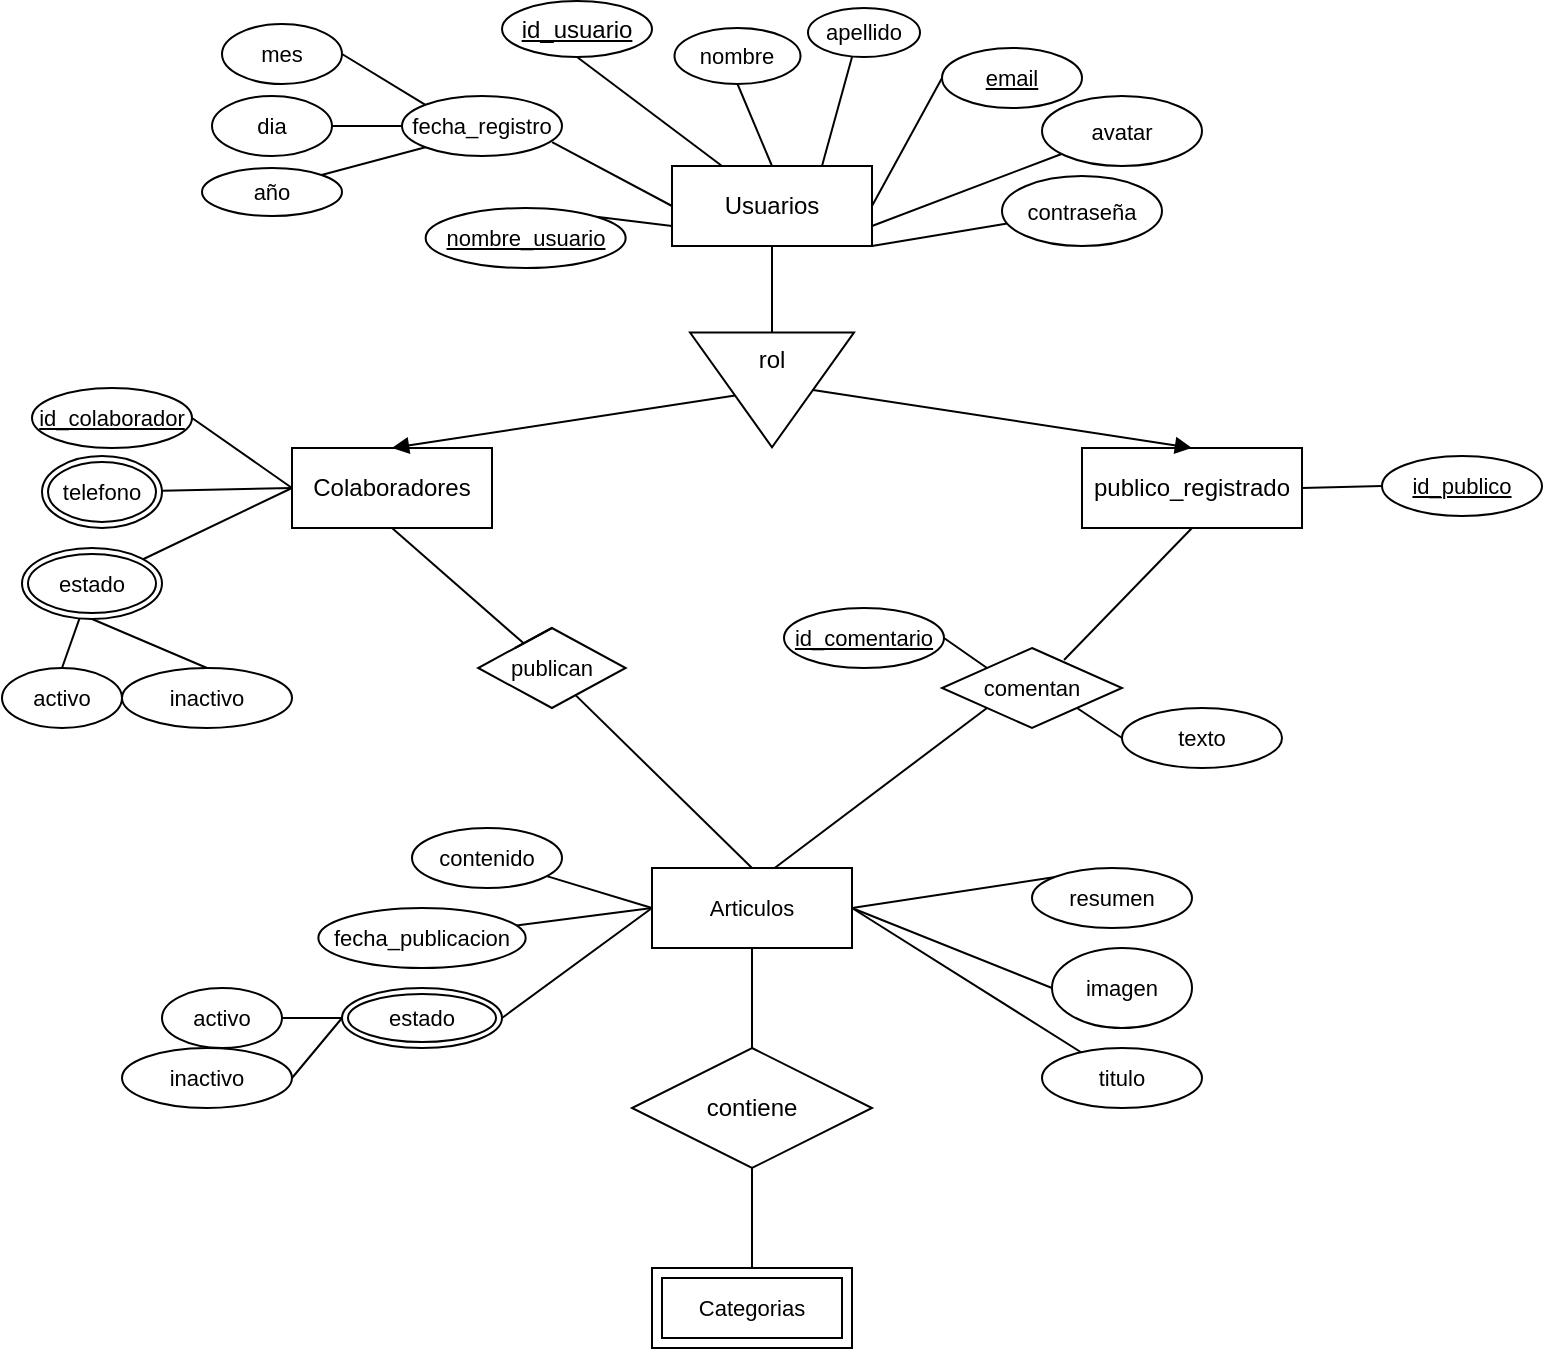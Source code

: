 <mxfile version="21.3.4" type="github">
  <diagram id="R2lEEEUBdFMjLlhIrx00" name="Page-1">
    <mxGraphModel dx="663" dy="1574" grid="1" gridSize="10" guides="1" tooltips="1" connect="1" arrows="0" fold="1" page="1" pageScale="1" pageWidth="850" pageHeight="1100" math="0" shadow="0" extFonts="Permanent Marker^https://fonts.googleapis.com/css?family=Permanent+Marker">
      <root>
        <mxCell id="0" />
        <mxCell id="1" parent="0" />
        <mxCell id="G-78G9HvQrEz_k5AtjZF-8" style="edgeStyle=orthogonalEdgeStyle;rounded=0;orthogonalLoop=1;jettySize=auto;html=1;exitX=0.5;exitY=1;exitDx=0;exitDy=0;entryX=0;entryY=0.5;entryDx=0;entryDy=0;endArrow=none;endFill=0;" parent="1" source="G-78G9HvQrEz_k5AtjZF-1" target="G-78G9HvQrEz_k5AtjZF-5" edge="1">
          <mxGeometry relative="1" as="geometry" />
        </mxCell>
        <mxCell id="G-78G9HvQrEz_k5AtjZF-10" style="rounded=0;orthogonalLoop=1;jettySize=auto;html=1;exitX=0.5;exitY=1;exitDx=0;exitDy=0;endArrow=none;endFill=0;entryX=0.25;entryY=0;entryDx=0;entryDy=0;" parent="1" source="G-78G9HvQrEz_k5AtjZF-9" target="G-78G9HvQrEz_k5AtjZF-1" edge="1">
          <mxGeometry relative="1" as="geometry">
            <mxPoint x="420" y="35" as="targetPoint" />
          </mxGeometry>
        </mxCell>
        <mxCell id="G-78G9HvQrEz_k5AtjZF-12" style="edgeStyle=none;shape=connector;rounded=0;orthogonalLoop=1;jettySize=auto;html=1;exitX=0.5;exitY=0;exitDx=0;exitDy=0;entryX=0.5;entryY=1;entryDx=0;entryDy=0;labelBackgroundColor=default;strokeColor=default;fontFamily=Helvetica;fontSize=11;fontColor=default;endArrow=none;endFill=0;" parent="1" source="G-78G9HvQrEz_k5AtjZF-1" target="G-78G9HvQrEz_k5AtjZF-11" edge="1">
          <mxGeometry relative="1" as="geometry" />
        </mxCell>
        <mxCell id="G-78G9HvQrEz_k5AtjZF-14" style="edgeStyle=none;shape=connector;rounded=0;orthogonalLoop=1;jettySize=auto;html=1;exitX=0.75;exitY=0;exitDx=0;exitDy=0;entryX=0.393;entryY=1;entryDx=0;entryDy=0;entryPerimeter=0;labelBackgroundColor=default;strokeColor=default;fontFamily=Helvetica;fontSize=11;fontColor=default;endArrow=none;endFill=0;" parent="1" source="G-78G9HvQrEz_k5AtjZF-1" target="G-78G9HvQrEz_k5AtjZF-13" edge="1">
          <mxGeometry relative="1" as="geometry" />
        </mxCell>
        <mxCell id="G-78G9HvQrEz_k5AtjZF-20" style="edgeStyle=none;shape=connector;rounded=0;orthogonalLoop=1;jettySize=auto;html=1;exitX=0;exitY=0.5;exitDx=0;exitDy=0;labelBackgroundColor=default;strokeColor=default;fontFamily=Helvetica;fontSize=11;fontColor=default;endArrow=none;endFill=0;" parent="1" source="G-78G9HvQrEz_k5AtjZF-2" target="G-78G9HvQrEz_k5AtjZF-19" edge="1">
          <mxGeometry relative="1" as="geometry" />
        </mxCell>
        <mxCell id="G-78G9HvQrEz_k5AtjZF-22" style="edgeStyle=none;shape=connector;rounded=0;orthogonalLoop=1;jettySize=auto;html=1;labelBackgroundColor=default;strokeColor=default;fontFamily=Helvetica;fontSize=11;fontColor=default;endArrow=none;endFill=0;exitX=0;exitY=0.5;exitDx=0;exitDy=0;" parent="1" source="G-78G9HvQrEz_k5AtjZF-2" target="G-78G9HvQrEz_k5AtjZF-21" edge="1">
          <mxGeometry relative="1" as="geometry">
            <mxPoint x="340" y="80" as="sourcePoint" />
          </mxGeometry>
        </mxCell>
        <mxCell id="G-78G9HvQrEz_k5AtjZF-24" style="edgeStyle=none;shape=connector;rounded=0;orthogonalLoop=1;jettySize=auto;html=1;exitX=1;exitY=0.5;exitDx=0;exitDy=0;entryX=0;entryY=0.5;entryDx=0;entryDy=0;labelBackgroundColor=default;strokeColor=default;fontFamily=Helvetica;fontSize=11;fontColor=default;endArrow=none;endFill=0;" parent="1" source="G-78G9HvQrEz_k5AtjZF-1" target="G-78G9HvQrEz_k5AtjZF-23" edge="1">
          <mxGeometry relative="1" as="geometry" />
        </mxCell>
        <mxCell id="G-78G9HvQrEz_k5AtjZF-27" style="edgeStyle=none;shape=connector;rounded=0;orthogonalLoop=1;jettySize=auto;html=1;exitX=0;exitY=0.5;exitDx=0;exitDy=0;entryX=0.938;entryY=0.767;entryDx=0;entryDy=0;entryPerimeter=0;labelBackgroundColor=default;strokeColor=default;fontFamily=Helvetica;fontSize=11;fontColor=default;endArrow=none;endFill=0;" parent="1" source="G-78G9HvQrEz_k5AtjZF-1" target="G-78G9HvQrEz_k5AtjZF-26" edge="1">
          <mxGeometry relative="1" as="geometry" />
        </mxCell>
        <mxCell id="G-78G9HvQrEz_k5AtjZF-35" style="edgeStyle=none;shape=connector;rounded=0;orthogonalLoop=1;jettySize=auto;html=1;exitX=1;exitY=0.75;exitDx=0;exitDy=0;labelBackgroundColor=default;strokeColor=default;fontFamily=Helvetica;fontSize=11;fontColor=default;endArrow=none;endFill=0;" parent="1" source="G-78G9HvQrEz_k5AtjZF-1" target="G-78G9HvQrEz_k5AtjZF-34" edge="1">
          <mxGeometry relative="1" as="geometry" />
        </mxCell>
        <mxCell id="G-78G9HvQrEz_k5AtjZF-39" style="edgeStyle=none;shape=connector;rounded=0;orthogonalLoop=1;jettySize=auto;html=1;exitX=0;exitY=0.75;exitDx=0;exitDy=0;entryX=1;entryY=0;entryDx=0;entryDy=0;labelBackgroundColor=default;strokeColor=default;fontFamily=Helvetica;fontSize=11;fontColor=default;endArrow=none;endFill=0;" parent="1" source="G-78G9HvQrEz_k5AtjZF-1" target="G-78G9HvQrEz_k5AtjZF-38" edge="1">
          <mxGeometry relative="1" as="geometry" />
        </mxCell>
        <mxCell id="G-78G9HvQrEz_k5AtjZF-45" style="edgeStyle=none;shape=connector;rounded=0;orthogonalLoop=1;jettySize=auto;html=1;exitX=1;exitY=1;exitDx=0;exitDy=0;labelBackgroundColor=default;strokeColor=default;fontFamily=Helvetica;fontSize=11;fontColor=default;endArrow=none;endFill=0;" parent="1" source="G-78G9HvQrEz_k5AtjZF-1" target="G-78G9HvQrEz_k5AtjZF-44" edge="1">
          <mxGeometry relative="1" as="geometry" />
        </mxCell>
        <mxCell id="G-78G9HvQrEz_k5AtjZF-1" value="Usuarios" style="whiteSpace=wrap;html=1;align=center;" parent="1" vertex="1">
          <mxGeometry x="345" y="79" width="100" height="40" as="geometry" />
        </mxCell>
        <mxCell id="G-78G9HvQrEz_k5AtjZF-17" style="edgeStyle=none;shape=connector;rounded=0;orthogonalLoop=1;jettySize=auto;html=1;exitX=0.648;exitY=0.817;exitDx=0;exitDy=0;entryX=0.5;entryY=0;entryDx=0;entryDy=0;labelBackgroundColor=default;strokeColor=default;fontFamily=Helvetica;fontSize=11;fontColor=default;endArrow=none;endFill=0;exitPerimeter=0;" parent="1" source="G-78G9HvQrEz_k5AtjZF-47" target="G-78G9HvQrEz_k5AtjZF-16" edge="1">
          <mxGeometry relative="1" as="geometry" />
        </mxCell>
        <mxCell id="m0Y3ykSrjnnwdMNcB-pi-7" style="edgeStyle=none;shape=connector;rounded=0;orthogonalLoop=1;jettySize=auto;html=1;exitX=0;exitY=0.5;exitDx=0;exitDy=0;entryX=1;entryY=0.5;entryDx=0;entryDy=0;labelBackgroundColor=default;strokeColor=default;fontFamily=Helvetica;fontSize=11;fontColor=default;endArrow=none;endFill=0;" parent="1" source="G-78G9HvQrEz_k5AtjZF-2" target="m0Y3ykSrjnnwdMNcB-pi-6" edge="1">
          <mxGeometry relative="1" as="geometry" />
        </mxCell>
        <mxCell id="G-78G9HvQrEz_k5AtjZF-2" value="Colaboradores" style="whiteSpace=wrap;html=1;align=center;" parent="1" vertex="1">
          <mxGeometry x="155" y="220" width="100" height="40" as="geometry" />
        </mxCell>
        <mxCell id="m0Y3ykSrjnnwdMNcB-pi-2" style="rounded=0;orthogonalLoop=1;jettySize=auto;html=1;exitX=0;exitY=1;exitDx=0;exitDy=0;endArrow=none;endFill=0;entryX=0.6;entryY=0.025;entryDx=0;entryDy=0;entryPerimeter=0;" parent="1" source="m0Y3ykSrjnnwdMNcB-pi-3" target="G-78G9HvQrEz_k5AtjZF-16" edge="1">
          <mxGeometry relative="1" as="geometry" />
        </mxCell>
        <mxCell id="m0Y3ykSrjnnwdMNcB-pi-9" style="edgeStyle=none;shape=connector;rounded=0;orthogonalLoop=1;jettySize=auto;html=1;exitX=1;exitY=0.5;exitDx=0;exitDy=0;entryX=0;entryY=0.5;entryDx=0;entryDy=0;labelBackgroundColor=default;strokeColor=default;fontFamily=Helvetica;fontSize=11;fontColor=default;endArrow=none;endFill=0;" parent="1" source="G-78G9HvQrEz_k5AtjZF-4" target="m0Y3ykSrjnnwdMNcB-pi-8" edge="1">
          <mxGeometry relative="1" as="geometry" />
        </mxCell>
        <mxCell id="G-78G9HvQrEz_k5AtjZF-4" value="publico_registrado" style="whiteSpace=wrap;html=1;align=center;" parent="1" vertex="1">
          <mxGeometry x="550" y="220" width="110" height="40" as="geometry" />
        </mxCell>
        <mxCell id="G-78G9HvQrEz_k5AtjZF-5" value="rol" style="triangle;rotation=90;verticalAlign=top;align=center;labelPosition=center;verticalLabelPosition=middle;html=1;whiteSpace=wrap;spacing=2;spacingBottom=5;spacingLeft=0;spacingRight=0;fontSize=12;horizontal=0;spacingTop=0;" parent="1" vertex="1">
          <mxGeometry x="366.34" y="150" width="57.32" height="81.94" as="geometry" />
        </mxCell>
        <mxCell id="G-78G9HvQrEz_k5AtjZF-6" value="" style="endArrow=none;html=1;rounded=0;exitX=0.5;exitY=0;exitDx=0;exitDy=0;endFill=0;startArrow=block;startFill=1;" parent="1" source="G-78G9HvQrEz_k5AtjZF-2" target="G-78G9HvQrEz_k5AtjZF-5" edge="1">
          <mxGeometry width="50" height="50" relative="1" as="geometry">
            <mxPoint x="490" y="281" as="sourcePoint" />
            <mxPoint x="540" y="231" as="targetPoint" />
          </mxGeometry>
        </mxCell>
        <mxCell id="G-78G9HvQrEz_k5AtjZF-7" value="" style="endArrow=block;html=1;rounded=0;exitX=0.5;exitY=0;exitDx=0;exitDy=0;entryX=0.5;entryY=0;entryDx=0;entryDy=0;endFill=1;" parent="1" source="G-78G9HvQrEz_k5AtjZF-5" target="G-78G9HvQrEz_k5AtjZF-4" edge="1">
          <mxGeometry width="50" height="50" relative="1" as="geometry">
            <mxPoint x="490" y="281" as="sourcePoint" />
            <mxPoint x="540" y="231" as="targetPoint" />
          </mxGeometry>
        </mxCell>
        <mxCell id="G-78G9HvQrEz_k5AtjZF-9" value="id_usuario" style="ellipse;whiteSpace=wrap;html=1;align=center;fontStyle=4;" parent="1" vertex="1">
          <mxGeometry x="260" y="-3.5" width="75" height="28" as="geometry" />
        </mxCell>
        <mxCell id="G-78G9HvQrEz_k5AtjZF-11" value="nombre" style="ellipse;whiteSpace=wrap;html=1;align=center;fontFamily=Helvetica;fontSize=11;fontColor=default;" parent="1" vertex="1">
          <mxGeometry x="346.25" y="10" width="63" height="28" as="geometry" />
        </mxCell>
        <mxCell id="G-78G9HvQrEz_k5AtjZF-13" value="apellido" style="ellipse;whiteSpace=wrap;html=1;align=center;fontFamily=Helvetica;fontSize=11;fontColor=default;" parent="1" vertex="1">
          <mxGeometry x="413" width="56" height="24.5" as="geometry" />
        </mxCell>
        <mxCell id="G-78G9HvQrEz_k5AtjZF-55" style="edgeStyle=none;shape=connector;rounded=0;orthogonalLoop=1;jettySize=auto;html=1;labelBackgroundColor=default;strokeColor=default;fontFamily=Helvetica;fontSize=11;fontColor=default;endArrow=none;endFill=0;exitX=0;exitY=0.5;exitDx=0;exitDy=0;" parent="1" source="G-78G9HvQrEz_k5AtjZF-16" target="G-78G9HvQrEz_k5AtjZF-51" edge="1">
          <mxGeometry relative="1" as="geometry" />
        </mxCell>
        <mxCell id="G-78G9HvQrEz_k5AtjZF-56" style="edgeStyle=none;shape=connector;rounded=0;orthogonalLoop=1;jettySize=auto;html=1;exitX=1;exitY=0.5;exitDx=0;exitDy=0;labelBackgroundColor=default;strokeColor=default;fontFamily=Helvetica;fontSize=11;fontColor=default;endArrow=none;endFill=0;" parent="1" source="G-78G9HvQrEz_k5AtjZF-16" target="G-78G9HvQrEz_k5AtjZF-52" edge="1">
          <mxGeometry relative="1" as="geometry" />
        </mxCell>
        <mxCell id="G-78G9HvQrEz_k5AtjZF-57" style="edgeStyle=none;shape=connector;rounded=0;orthogonalLoop=1;jettySize=auto;html=1;entryX=0.39;entryY=0.05;entryDx=0;entryDy=0;entryPerimeter=0;labelBackgroundColor=default;strokeColor=default;fontFamily=Helvetica;fontSize=11;fontColor=default;endArrow=none;endFill=0;exitX=1;exitY=0.5;exitDx=0;exitDy=0;" parent="1" source="G-78G9HvQrEz_k5AtjZF-16" target="G-78G9HvQrEz_k5AtjZF-54" edge="1">
          <mxGeometry relative="1" as="geometry">
            <mxPoint x="440" y="390" as="sourcePoint" />
          </mxGeometry>
        </mxCell>
        <mxCell id="m0Y3ykSrjnnwdMNcB-pi-1" style="rounded=0;orthogonalLoop=1;jettySize=auto;html=1;exitX=0.5;exitY=1;exitDx=0;exitDy=0;entryX=0.5;entryY=0;entryDx=0;entryDy=0;endArrow=none;endFill=0;" parent="1" source="G-78G9HvQrEz_k5AtjZF-16" target="G-78G9HvQrEz_k5AtjZF-18" edge="1">
          <mxGeometry relative="1" as="geometry" />
        </mxCell>
        <mxCell id="G-78G9HvQrEz_k5AtjZF-16" value="Articulos" style="whiteSpace=wrap;html=1;align=center;fontFamily=Helvetica;fontSize=11;fontColor=default;" parent="1" vertex="1">
          <mxGeometry x="335" y="430" width="100" height="40" as="geometry" />
        </mxCell>
        <mxCell id="G-78G9HvQrEz_k5AtjZF-18" value="Categorias" style="shape=ext;margin=3;double=1;whiteSpace=wrap;html=1;align=center;fontFamily=Helvetica;fontSize=11;fontColor=default;" parent="1" vertex="1">
          <mxGeometry x="335" y="630" width="100" height="40" as="geometry" />
        </mxCell>
        <mxCell id="G-78G9HvQrEz_k5AtjZF-19" value="telefono" style="ellipse;shape=doubleEllipse;margin=3;whiteSpace=wrap;html=1;align=center;fontFamily=Helvetica;fontSize=11;fontColor=default;" parent="1" vertex="1">
          <mxGeometry x="30" y="224" width="60" height="36" as="geometry" />
        </mxCell>
        <mxCell id="G-78G9HvQrEz_k5AtjZF-21" value="estado" style="ellipse;shape=doubleEllipse;margin=3;whiteSpace=wrap;html=1;align=center;fontFamily=Helvetica;fontSize=11;fontColor=default;" parent="1" vertex="1">
          <mxGeometry x="20" y="270" width="70" height="35.5" as="geometry" />
        </mxCell>
        <mxCell id="G-78G9HvQrEz_k5AtjZF-23" value="email" style="ellipse;whiteSpace=wrap;html=1;align=center;fontFamily=Helvetica;fontSize=11;fontColor=default;fontStyle=4" parent="1" vertex="1">
          <mxGeometry x="480" y="20" width="70" height="30" as="geometry" />
        </mxCell>
        <mxCell id="G-78G9HvQrEz_k5AtjZF-25" style="edgeStyle=none;shape=connector;rounded=0;orthogonalLoop=1;jettySize=auto;html=1;exitX=0;exitY=0.5;exitDx=0;exitDy=0;entryX=0;entryY=0.25;entryDx=0;entryDy=0;labelBackgroundColor=default;strokeColor=default;fontFamily=Helvetica;fontSize=11;fontColor=default;endArrow=none;endFill=0;" parent="1" source="G-78G9HvQrEz_k5AtjZF-1" target="G-78G9HvQrEz_k5AtjZF-1" edge="1">
          <mxGeometry relative="1" as="geometry" />
        </mxCell>
        <mxCell id="G-78G9HvQrEz_k5AtjZF-31" style="edgeStyle=none;shape=connector;rounded=0;orthogonalLoop=1;jettySize=auto;html=1;exitX=0;exitY=1;exitDx=0;exitDy=0;entryX=1;entryY=0;entryDx=0;entryDy=0;labelBackgroundColor=default;strokeColor=default;fontFamily=Helvetica;fontSize=11;fontColor=default;endArrow=none;endFill=0;" parent="1" source="G-78G9HvQrEz_k5AtjZF-26" target="G-78G9HvQrEz_k5AtjZF-30" edge="1">
          <mxGeometry relative="1" as="geometry" />
        </mxCell>
        <mxCell id="G-78G9HvQrEz_k5AtjZF-32" style="edgeStyle=none;shape=connector;rounded=0;orthogonalLoop=1;jettySize=auto;html=1;exitX=0;exitY=0.5;exitDx=0;exitDy=0;labelBackgroundColor=default;strokeColor=default;fontFamily=Helvetica;fontSize=11;fontColor=default;endArrow=none;endFill=0;" parent="1" source="G-78G9HvQrEz_k5AtjZF-26" target="G-78G9HvQrEz_k5AtjZF-29" edge="1">
          <mxGeometry relative="1" as="geometry" />
        </mxCell>
        <mxCell id="G-78G9HvQrEz_k5AtjZF-33" style="edgeStyle=none;shape=connector;rounded=0;orthogonalLoop=1;jettySize=auto;html=1;exitX=0;exitY=0;exitDx=0;exitDy=0;entryX=1;entryY=0.5;entryDx=0;entryDy=0;labelBackgroundColor=default;strokeColor=default;fontFamily=Helvetica;fontSize=11;fontColor=default;endArrow=none;endFill=0;" parent="1" source="G-78G9HvQrEz_k5AtjZF-26" target="G-78G9HvQrEz_k5AtjZF-28" edge="1">
          <mxGeometry relative="1" as="geometry" />
        </mxCell>
        <mxCell id="G-78G9HvQrEz_k5AtjZF-26" value="fecha_registro" style="ellipse;whiteSpace=wrap;html=1;align=center;fontFamily=Helvetica;fontSize=11;fontColor=default;" parent="1" vertex="1">
          <mxGeometry x="210" y="44" width="80" height="30" as="geometry" />
        </mxCell>
        <mxCell id="G-78G9HvQrEz_k5AtjZF-28" value="mes" style="ellipse;whiteSpace=wrap;html=1;align=center;fontFamily=Helvetica;fontSize=11;fontColor=default;" parent="1" vertex="1">
          <mxGeometry x="120" y="8" width="60" height="30" as="geometry" />
        </mxCell>
        <mxCell id="G-78G9HvQrEz_k5AtjZF-29" value="dia" style="ellipse;whiteSpace=wrap;html=1;align=center;fontFamily=Helvetica;fontSize=11;fontColor=default;" parent="1" vertex="1">
          <mxGeometry x="115" y="44" width="60" height="30" as="geometry" />
        </mxCell>
        <mxCell id="G-78G9HvQrEz_k5AtjZF-30" value="año" style="ellipse;whiteSpace=wrap;html=1;align=center;fontFamily=Helvetica;fontSize=11;fontColor=default;" parent="1" vertex="1">
          <mxGeometry x="110" y="80" width="70" height="24" as="geometry" />
        </mxCell>
        <mxCell id="G-78G9HvQrEz_k5AtjZF-34" value="avatar" style="ellipse;whiteSpace=wrap;html=1;align=center;fontFamily=Helvetica;fontSize=11;fontColor=default;" parent="1" vertex="1">
          <mxGeometry x="530" y="44" width="80" height="35" as="geometry" />
        </mxCell>
        <mxCell id="G-78G9HvQrEz_k5AtjZF-38" value="nombre_usuario" style="ellipse;whiteSpace=wrap;html=1;align=center;fontStyle=4;fontFamily=Helvetica;fontSize=11;fontColor=default;" parent="1" vertex="1">
          <mxGeometry x="221.83" y="100" width="100" height="30" as="geometry" />
        </mxCell>
        <mxCell id="G-78G9HvQrEz_k5AtjZF-44" value="contraseña" style="ellipse;whiteSpace=wrap;html=1;align=center;fontFamily=Helvetica;fontSize=11;fontColor=default;" parent="1" vertex="1">
          <mxGeometry x="510" y="84" width="80" height="35" as="geometry" />
        </mxCell>
        <mxCell id="G-78G9HvQrEz_k5AtjZF-46" style="edgeStyle=none;shape=connector;rounded=0;orthogonalLoop=1;jettySize=auto;html=1;exitX=0;exitY=0.5;exitDx=0;exitDy=0;labelBackgroundColor=default;strokeColor=default;fontFamily=Helvetica;fontSize=11;fontColor=default;endArrow=none;endFill=0;" parent="1" source="G-78G9HvQrEz_k5AtjZF-5" target="G-78G9HvQrEz_k5AtjZF-5" edge="1">
          <mxGeometry relative="1" as="geometry" />
        </mxCell>
        <mxCell id="G-78G9HvQrEz_k5AtjZF-48" value="" style="edgeStyle=none;shape=connector;rounded=0;orthogonalLoop=1;jettySize=auto;html=1;exitX=0.5;exitY=1;exitDx=0;exitDy=0;labelBackgroundColor=default;strokeColor=default;fontFamily=Helvetica;fontSize=11;fontColor=default;endArrow=none;endFill=0;" parent="1" source="G-78G9HvQrEz_k5AtjZF-2" target="G-78G9HvQrEz_k5AtjZF-47" edge="1">
          <mxGeometry relative="1" as="geometry">
            <mxPoint x="205" y="260" as="sourcePoint" />
            <mxPoint x="396" y="330" as="targetPoint" />
          </mxGeometry>
        </mxCell>
        <mxCell id="G-78G9HvQrEz_k5AtjZF-47" value="publican" style="shape=rhombus;perimeter=rhombusPerimeter;whiteSpace=wrap;html=1;align=center;fontFamily=Helvetica;fontSize=11;fontColor=default;" parent="1" vertex="1">
          <mxGeometry x="248.08" y="310" width="73.75" height="40" as="geometry" />
        </mxCell>
        <mxCell id="G-78G9HvQrEz_k5AtjZF-49" style="edgeStyle=none;shape=connector;rounded=0;orthogonalLoop=1;jettySize=auto;html=1;exitX=0.5;exitY=0;exitDx=0;exitDy=0;entryX=0;entryY=0;entryDx=0;entryDy=0;labelBackgroundColor=default;strokeColor=default;fontFamily=Helvetica;fontSize=11;fontColor=default;endArrow=none;endFill=0;" parent="1" source="G-78G9HvQrEz_k5AtjZF-47" target="G-78G9HvQrEz_k5AtjZF-47" edge="1">
          <mxGeometry relative="1" as="geometry" />
        </mxCell>
        <mxCell id="G-78G9HvQrEz_k5AtjZF-50" style="edgeStyle=none;shape=connector;rounded=0;orthogonalLoop=1;jettySize=auto;html=1;exitX=1;exitY=0.5;exitDx=0;exitDy=0;labelBackgroundColor=default;strokeColor=default;fontFamily=Helvetica;fontSize=11;fontColor=default;endArrow=none;endFill=0;" parent="1" source="G-78G9HvQrEz_k5AtjZF-47" target="G-78G9HvQrEz_k5AtjZF-47" edge="1">
          <mxGeometry relative="1" as="geometry" />
        </mxCell>
        <mxCell id="G-78G9HvQrEz_k5AtjZF-51" value="contenido" style="ellipse;whiteSpace=wrap;html=1;align=center;fontFamily=Helvetica;fontSize=11;fontColor=default;" parent="1" vertex="1">
          <mxGeometry x="215" y="410" width="75" height="30" as="geometry" />
        </mxCell>
        <mxCell id="G-78G9HvQrEz_k5AtjZF-52" value="titulo" style="ellipse;whiteSpace=wrap;html=1;align=center;fontFamily=Helvetica;fontSize=11;fontColor=default;" parent="1" vertex="1">
          <mxGeometry x="530" y="520" width="80" height="30" as="geometry" />
        </mxCell>
        <mxCell id="G-78G9HvQrEz_k5AtjZF-54" value="resumen" style="ellipse;whiteSpace=wrap;html=1;align=center;fontFamily=Helvetica;fontSize=11;fontColor=default;" parent="1" vertex="1">
          <mxGeometry x="525" y="430" width="80" height="30" as="geometry" />
        </mxCell>
        <mxCell id="G-78G9HvQrEz_k5AtjZF-59" style="edgeStyle=none;shape=connector;rounded=0;orthogonalLoop=1;jettySize=auto;html=1;exitX=0;exitY=0.5;exitDx=0;exitDy=0;labelBackgroundColor=default;strokeColor=default;fontFamily=Helvetica;fontSize=11;fontColor=default;endArrow=none;endFill=0;entryX=1;entryY=0.5;entryDx=0;entryDy=0;" parent="1" source="G-78G9HvQrEz_k5AtjZF-58" target="G-78G9HvQrEz_k5AtjZF-16" edge="1">
          <mxGeometry relative="1" as="geometry">
            <mxPoint x="440" y="390" as="targetPoint" />
          </mxGeometry>
        </mxCell>
        <mxCell id="G-78G9HvQrEz_k5AtjZF-58" value="imagen" style="ellipse;whiteSpace=wrap;html=1;align=center;fontFamily=Helvetica;fontSize=11;fontColor=default;" parent="1" vertex="1">
          <mxGeometry x="535" y="470" width="70" height="40" as="geometry" />
        </mxCell>
        <mxCell id="G-78G9HvQrEz_k5AtjZF-61" style="edgeStyle=none;shape=connector;rounded=0;orthogonalLoop=1;jettySize=auto;html=1;exitX=0.936;exitY=0.3;exitDx=0;exitDy=0;labelBackgroundColor=default;strokeColor=default;fontFamily=Helvetica;fontSize=11;fontColor=default;endArrow=none;endFill=0;exitPerimeter=0;entryX=0;entryY=0.5;entryDx=0;entryDy=0;" parent="1" source="G-78G9HvQrEz_k5AtjZF-60" target="G-78G9HvQrEz_k5AtjZF-16" edge="1">
          <mxGeometry relative="1" as="geometry">
            <mxPoint x="340" y="450" as="targetPoint" />
          </mxGeometry>
        </mxCell>
        <mxCell id="G-78G9HvQrEz_k5AtjZF-60" value="fecha_publicacion" style="ellipse;whiteSpace=wrap;html=1;align=center;fontFamily=Helvetica;fontSize=11;fontColor=default;" parent="1" vertex="1">
          <mxGeometry x="168.17" y="450" width="103.66" height="30" as="geometry" />
        </mxCell>
        <mxCell id="G-78G9HvQrEz_k5AtjZF-63" style="edgeStyle=none;shape=connector;rounded=0;orthogonalLoop=1;jettySize=auto;html=1;exitX=1;exitY=0.5;exitDx=0;exitDy=0;entryX=0;entryY=0.5;entryDx=0;entryDy=0;labelBackgroundColor=default;strokeColor=default;fontFamily=Helvetica;fontSize=11;fontColor=default;endArrow=none;endFill=0;" parent="1" source="G-78G9HvQrEz_k5AtjZF-62" target="G-78G9HvQrEz_k5AtjZF-16" edge="1">
          <mxGeometry relative="1" as="geometry" />
        </mxCell>
        <mxCell id="m0Y3ykSrjnnwdMNcB-pi-16" style="edgeStyle=none;shape=connector;rounded=0;orthogonalLoop=1;jettySize=auto;html=1;exitX=0;exitY=0.5;exitDx=0;exitDy=0;entryX=1;entryY=0.5;entryDx=0;entryDy=0;labelBackgroundColor=default;strokeColor=default;fontFamily=Helvetica;fontSize=11;fontColor=default;endArrow=none;endFill=0;" parent="1" source="G-78G9HvQrEz_k5AtjZF-62" target="m0Y3ykSrjnnwdMNcB-pi-15" edge="1">
          <mxGeometry relative="1" as="geometry" />
        </mxCell>
        <mxCell id="G-78G9HvQrEz_k5AtjZF-62" value="estado" style="ellipse;shape=doubleEllipse;margin=3;whiteSpace=wrap;html=1;align=center;fontFamily=Helvetica;fontSize=11;fontColor=default;" parent="1" vertex="1">
          <mxGeometry x="180" y="490" width="80" height="30" as="geometry" />
        </mxCell>
        <mxCell id="m0Y3ykSrjnnwdMNcB-pi-4" value="" style="rounded=0;orthogonalLoop=1;jettySize=auto;html=1;exitX=0.5;exitY=1;exitDx=0;exitDy=0;endArrow=none;endFill=0;entryX=0.678;entryY=0.15;entryDx=0;entryDy=0;entryPerimeter=0;" parent="1" source="G-78G9HvQrEz_k5AtjZF-4" edge="1" target="m0Y3ykSrjnnwdMNcB-pi-3">
          <mxGeometry relative="1" as="geometry">
            <mxPoint x="605" y="260" as="sourcePoint" />
            <mxPoint x="530" y="320" as="targetPoint" />
          </mxGeometry>
        </mxCell>
        <mxCell id="TPlJymGG3jugFg58Cx_--3" style="edgeStyle=none;curved=1;rounded=0;orthogonalLoop=1;jettySize=auto;html=1;exitX=1;exitY=1;exitDx=0;exitDy=0;entryX=0;entryY=0.5;entryDx=0;entryDy=0;fontSize=12;startSize=8;endSize=8;endArrow=none;endFill=0;" edge="1" parent="1" source="m0Y3ykSrjnnwdMNcB-pi-3" target="TPlJymGG3jugFg58Cx_--1">
          <mxGeometry relative="1" as="geometry" />
        </mxCell>
        <mxCell id="TPlJymGG3jugFg58Cx_--4" style="edgeStyle=none;shape=connector;curved=1;rounded=0;orthogonalLoop=1;jettySize=auto;html=1;exitX=0;exitY=0;exitDx=0;exitDy=0;entryX=1;entryY=0.5;entryDx=0;entryDy=0;labelBackgroundColor=default;strokeColor=default;fontFamily=Helvetica;fontSize=12;fontColor=default;endArrow=none;endFill=0;startSize=8;endSize=8;" edge="1" parent="1" source="m0Y3ykSrjnnwdMNcB-pi-3" target="TPlJymGG3jugFg58Cx_--2">
          <mxGeometry relative="1" as="geometry" />
        </mxCell>
        <mxCell id="m0Y3ykSrjnnwdMNcB-pi-3" value="comentan" style="shape=rhombus;perimeter=rhombusPerimeter;whiteSpace=wrap;html=1;align=center;fontFamily=Helvetica;fontSize=11;fontColor=default;" parent="1" vertex="1">
          <mxGeometry x="480" y="320" width="90" height="40" as="geometry" />
        </mxCell>
        <mxCell id="m0Y3ykSrjnnwdMNcB-pi-5" style="edgeStyle=none;shape=connector;rounded=0;orthogonalLoop=1;jettySize=auto;html=1;exitX=0.5;exitY=1;exitDx=0;exitDy=0;labelBackgroundColor=default;strokeColor=default;fontFamily=Helvetica;fontSize=11;fontColor=default;endArrow=none;endFill=0;" parent="1" source="G-78G9HvQrEz_k5AtjZF-52" target="G-78G9HvQrEz_k5AtjZF-52" edge="1">
          <mxGeometry relative="1" as="geometry" />
        </mxCell>
        <mxCell id="m0Y3ykSrjnnwdMNcB-pi-6" value="id_colaborador" style="ellipse;whiteSpace=wrap;html=1;align=center;fontStyle=4;fontFamily=Helvetica;fontSize=11;fontColor=default;" parent="1" vertex="1">
          <mxGeometry x="25" y="190" width="80" height="30" as="geometry" />
        </mxCell>
        <mxCell id="m0Y3ykSrjnnwdMNcB-pi-8" value="id_publico" style="ellipse;whiteSpace=wrap;html=1;align=center;fontStyle=4;fontFamily=Helvetica;fontSize=11;fontColor=default;" parent="1" vertex="1">
          <mxGeometry x="700" y="224" width="80" height="30" as="geometry" />
        </mxCell>
        <mxCell id="m0Y3ykSrjnnwdMNcB-pi-12" style="edgeStyle=none;shape=connector;rounded=0;orthogonalLoop=1;jettySize=auto;html=1;exitX=0.5;exitY=0;exitDx=0;exitDy=0;labelBackgroundColor=default;strokeColor=default;fontFamily=Helvetica;fontSize=11;fontColor=default;endArrow=none;endFill=0;" parent="1" source="m0Y3ykSrjnnwdMNcB-pi-10" target="G-78G9HvQrEz_k5AtjZF-21" edge="1">
          <mxGeometry relative="1" as="geometry" />
        </mxCell>
        <mxCell id="m0Y3ykSrjnnwdMNcB-pi-10" value="activo" style="ellipse;whiteSpace=wrap;html=1;align=center;fontFamily=Helvetica;fontSize=11;fontColor=default;" parent="1" vertex="1">
          <mxGeometry x="10" y="330" width="60" height="30" as="geometry" />
        </mxCell>
        <mxCell id="m0Y3ykSrjnnwdMNcB-pi-13" style="edgeStyle=none;shape=connector;rounded=0;orthogonalLoop=1;jettySize=auto;html=1;exitX=0.5;exitY=0;exitDx=0;exitDy=0;entryX=0.5;entryY=1;entryDx=0;entryDy=0;labelBackgroundColor=default;strokeColor=default;fontFamily=Helvetica;fontSize=11;fontColor=default;endArrow=none;endFill=0;" parent="1" source="m0Y3ykSrjnnwdMNcB-pi-11" target="G-78G9HvQrEz_k5AtjZF-21" edge="1">
          <mxGeometry relative="1" as="geometry" />
        </mxCell>
        <mxCell id="m0Y3ykSrjnnwdMNcB-pi-11" value="inactivo" style="ellipse;whiteSpace=wrap;html=1;align=center;fontFamily=Helvetica;fontSize=11;fontColor=default;" parent="1" vertex="1">
          <mxGeometry x="70" y="330" width="85" height="30" as="geometry" />
        </mxCell>
        <mxCell id="m0Y3ykSrjnnwdMNcB-pi-17" style="edgeStyle=none;shape=connector;rounded=0;orthogonalLoop=1;jettySize=auto;html=1;exitX=1;exitY=0.5;exitDx=0;exitDy=0;entryX=0;entryY=0.5;entryDx=0;entryDy=0;labelBackgroundColor=default;strokeColor=default;fontFamily=Helvetica;fontSize=11;fontColor=default;endArrow=none;endFill=0;" parent="1" source="m0Y3ykSrjnnwdMNcB-pi-14" target="G-78G9HvQrEz_k5AtjZF-62" edge="1">
          <mxGeometry relative="1" as="geometry" />
        </mxCell>
        <mxCell id="m0Y3ykSrjnnwdMNcB-pi-14" value="activo" style="ellipse;whiteSpace=wrap;html=1;align=center;fontFamily=Helvetica;fontSize=11;fontColor=default;" parent="1" vertex="1">
          <mxGeometry x="90" y="490" width="60" height="30" as="geometry" />
        </mxCell>
        <mxCell id="m0Y3ykSrjnnwdMNcB-pi-15" value="inactivo" style="ellipse;whiteSpace=wrap;html=1;align=center;fontFamily=Helvetica;fontSize=11;fontColor=default;" parent="1" vertex="1">
          <mxGeometry x="70" y="520" width="85" height="30" as="geometry" />
        </mxCell>
        <mxCell id="TPlJymGG3jugFg58Cx_--1" value="texto" style="ellipse;whiteSpace=wrap;html=1;align=center;fontFamily=Helvetica;fontSize=11;fontColor=default;" vertex="1" parent="1">
          <mxGeometry x="570" y="350" width="80" height="30" as="geometry" />
        </mxCell>
        <mxCell id="TPlJymGG3jugFg58Cx_--2" value="id_comentario" style="ellipse;whiteSpace=wrap;html=1;align=center;fontStyle=4;fontFamily=Helvetica;fontSize=11;fontColor=default;" vertex="1" parent="1">
          <mxGeometry x="401" y="300" width="80" height="30" as="geometry" />
        </mxCell>
        <mxCell id="TPlJymGG3jugFg58Cx_--5" value="contiene" style="shape=rhombus;perimeter=rhombusPerimeter;whiteSpace=wrap;html=1;align=center;fontFamily=Helvetica;fontSize=12;fontColor=default;" vertex="1" parent="1">
          <mxGeometry x="325" y="520" width="120" height="60" as="geometry" />
        </mxCell>
      </root>
    </mxGraphModel>
  </diagram>
</mxfile>

